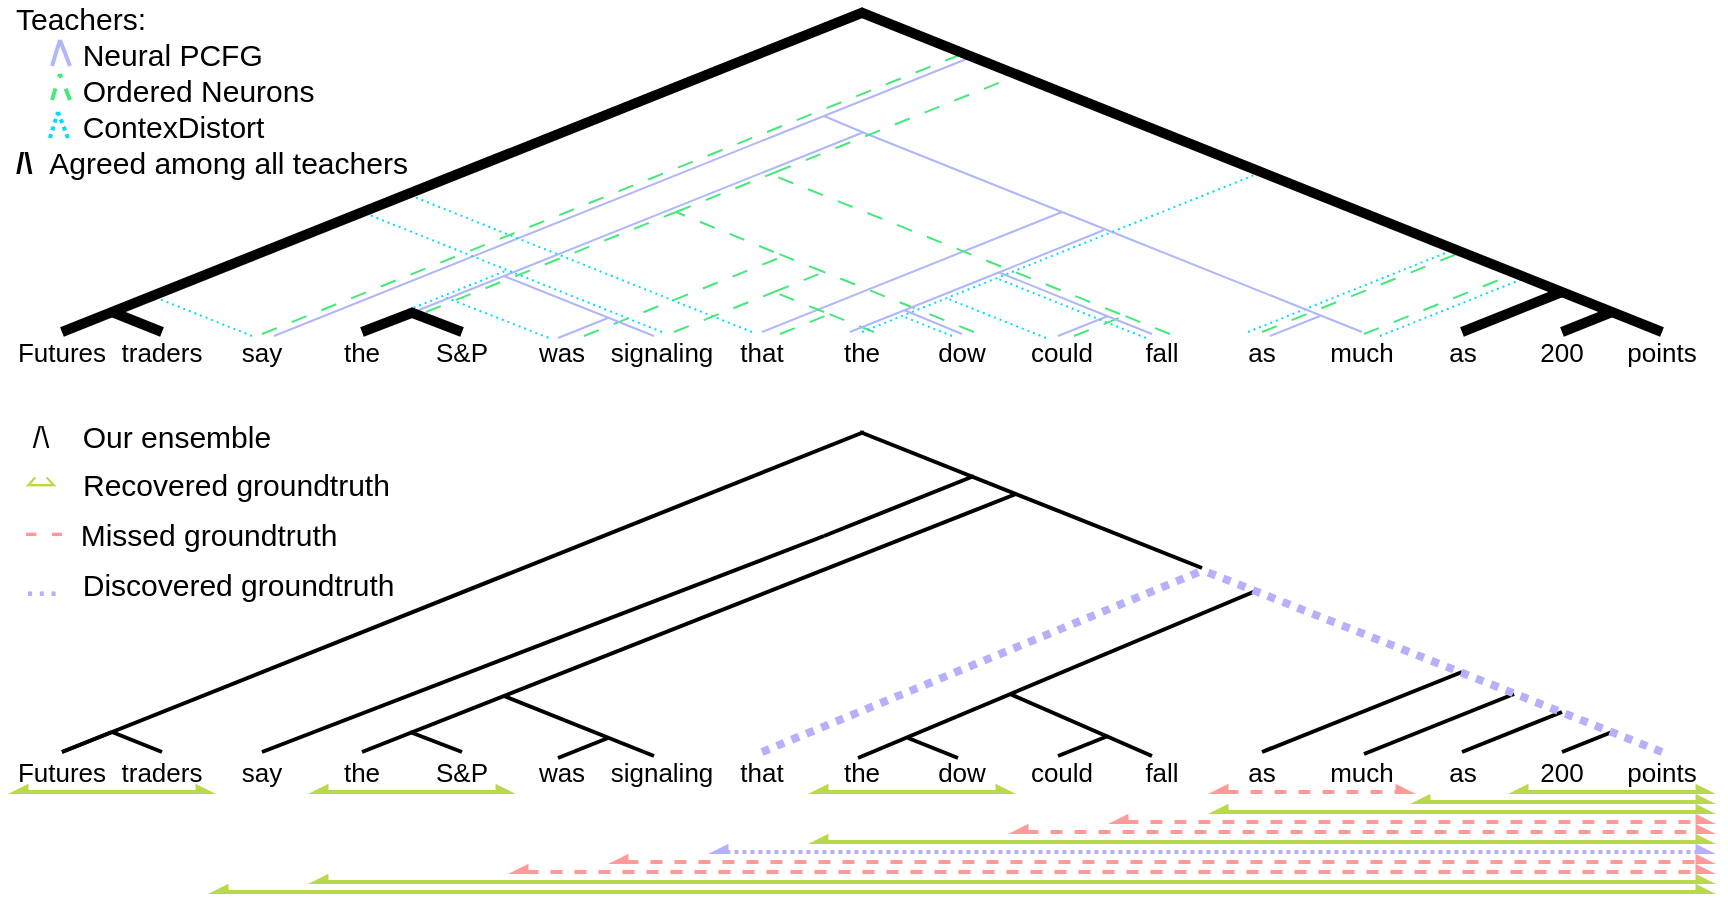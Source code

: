 <mxfile version="23.1.8" type="device">
  <diagram name="Page-1" id="5jwlC1-nUzxYW0pVRgor">
    <mxGraphModel dx="1450" dy="974" grid="0" gridSize="10" guides="1" tooltips="1" connect="1" arrows="1" fold="1" page="0" pageScale="1" pageWidth="150" pageHeight="100" math="0" shadow="0">
      <root>
        <mxCell id="0" />
        <mxCell id="1" parent="0" />
        <mxCell id="BosuhLitCPBsglQJC8IZ-157" style="rounded=0;orthogonalLoop=1;jettySize=auto;html=1;exitX=0.5;exitY=0;exitDx=0;exitDy=0;entryX=0.5;entryY=0;entryDx=0;entryDy=0;endArrow=none;endFill=0;" parent="1" source="2VZB6rV9Qvf97vIHL61_-299" edge="1">
          <mxGeometry relative="1" as="geometry">
            <mxPoint x="51" y="110" as="targetPoint" />
          </mxGeometry>
        </mxCell>
        <mxCell id="2VZB6rV9Qvf97vIHL61_-299" value="Futures" style="rhombus;whiteSpace=wrap;html=1;strokeColor=none;fillColor=none;fontColor=#000000;fontSize=13;strokeWidth=1;" parent="1" vertex="1">
          <mxGeometry x="1" y="120" width="50" height="20" as="geometry" />
        </mxCell>
        <mxCell id="2VZB6rV9Qvf97vIHL61_-300" value="traders" style="rhombus;whiteSpace=wrap;html=1;strokeColor=none;fillColor=none;fontColor=#000000;fontSize=13;strokeWidth=1;" parent="1" vertex="1">
          <mxGeometry x="51" y="120" width="50" height="20" as="geometry" />
        </mxCell>
        <mxCell id="2VZB6rV9Qvf97vIHL61_-301" value="say" style="rhombus;whiteSpace=wrap;html=1;strokeColor=none;fillColor=none;fontColor=#000000;fontSize=13;" parent="1" vertex="1">
          <mxGeometry x="101" y="120" width="50" height="20" as="geometry" />
        </mxCell>
        <mxCell id="2VZB6rV9Qvf97vIHL61_-302" value="the" style="rhombus;whiteSpace=wrap;html=1;strokeColor=none;fillColor=none;fontColor=#000000;fontSize=13;" parent="1" vertex="1">
          <mxGeometry x="151" y="120" width="50" height="20" as="geometry" />
        </mxCell>
        <mxCell id="2VZB6rV9Qvf97vIHL61_-303" value="S&amp;amp;P" style="rhombus;whiteSpace=wrap;html=1;strokeColor=none;fillColor=none;fontColor=#000000;fontSize=13;" parent="1" vertex="1">
          <mxGeometry x="201" y="120" width="50" height="20" as="geometry" />
        </mxCell>
        <mxCell id="2VZB6rV9Qvf97vIHL61_-304" value="was" style="rhombus;whiteSpace=wrap;html=1;strokeColor=none;fillColor=none;fontColor=#000000;fontSize=13;" parent="1" vertex="1">
          <mxGeometry x="251" y="120" width="50" height="20" as="geometry" />
        </mxCell>
        <mxCell id="2VZB6rV9Qvf97vIHL61_-305" value="signaling" style="rhombus;whiteSpace=wrap;html=1;strokeColor=none;fillColor=none;fontColor=#000000;fontSize=13;" parent="1" vertex="1">
          <mxGeometry x="301" y="120" width="50" height="20" as="geometry" />
        </mxCell>
        <mxCell id="2VZB6rV9Qvf97vIHL61_-306" value="that" style="rhombus;whiteSpace=wrap;html=1;strokeColor=none;fillColor=none;fontColor=#000000;fontSize=13;" parent="1" vertex="1">
          <mxGeometry x="351" y="120" width="50" height="20" as="geometry" />
        </mxCell>
        <mxCell id="2VZB6rV9Qvf97vIHL61_-307" value="the" style="rhombus;whiteSpace=wrap;html=1;strokeColor=none;fillColor=none;fontColor=#000000;fontSize=13;" parent="1" vertex="1">
          <mxGeometry x="401" y="120" width="50" height="20" as="geometry" />
        </mxCell>
        <mxCell id="2VZB6rV9Qvf97vIHL61_-308" value="dow" style="rhombus;whiteSpace=wrap;html=1;strokeColor=none;fillColor=none;fontColor=#000000;fontSize=13;" parent="1" vertex="1">
          <mxGeometry x="451" y="120" width="50" height="20" as="geometry" />
        </mxCell>
        <mxCell id="2VZB6rV9Qvf97vIHL61_-309" value="could" style="rhombus;whiteSpace=wrap;html=1;strokeColor=none;fillColor=none;fontColor=#000000;fontSize=13;" parent="1" vertex="1">
          <mxGeometry x="501" y="120" width="50" height="20" as="geometry" />
        </mxCell>
        <mxCell id="2VZB6rV9Qvf97vIHL61_-310" value="fall" style="rhombus;whiteSpace=wrap;html=1;strokeColor=none;fillColor=none;fontColor=#000000;fontSize=13;" parent="1" vertex="1">
          <mxGeometry x="551" y="120" width="50" height="20" as="geometry" />
        </mxCell>
        <mxCell id="2VZB6rV9Qvf97vIHL61_-311" value="as" style="rhombus;whiteSpace=wrap;html=1;strokeColor=none;fillColor=none;fontColor=#000000;fontSize=13;" parent="1" vertex="1">
          <mxGeometry x="601" y="120" width="50" height="20" as="geometry" />
        </mxCell>
        <mxCell id="BosuhLitCPBsglQJC8IZ-1" value="much" style="rhombus;whiteSpace=wrap;html=1;strokeColor=none;fillColor=none;fontColor=#000000;fontSize=13;" parent="1" vertex="1">
          <mxGeometry x="651" y="120" width="50" height="20" as="geometry" />
        </mxCell>
        <mxCell id="BosuhLitCPBsglQJC8IZ-2" value="as" style="rhombus;whiteSpace=wrap;html=1;strokeColor=none;fillColor=none;fontColor=#000000;fontSize=13;" parent="1" vertex="1">
          <mxGeometry x="702" y="120" width="49" height="20" as="geometry" />
        </mxCell>
        <mxCell id="BosuhLitCPBsglQJC8IZ-3" value="200" style="rhombus;whiteSpace=wrap;html=1;strokeColor=none;fillColor=none;fontColor=#000000;fontSize=13;" parent="1" vertex="1">
          <mxGeometry x="751" y="120" width="50" height="20" as="geometry" />
        </mxCell>
        <mxCell id="BosuhLitCPBsglQJC8IZ-161" style="rounded=0;orthogonalLoop=1;jettySize=auto;html=1;exitX=0.5;exitY=0;exitDx=0;exitDy=0;entryX=0.5;entryY=0;entryDx=0;entryDy=0;endArrow=none;endFill=0;" parent="1" source="BosuhLitCPBsglQJC8IZ-4" edge="1">
          <mxGeometry relative="1" as="geometry">
            <mxPoint x="801" y="110" as="targetPoint" />
          </mxGeometry>
        </mxCell>
        <mxCell id="BosuhLitCPBsglQJC8IZ-4" value="points" style="rhombus;whiteSpace=wrap;html=1;strokeColor=none;fillColor=none;fontColor=#000000;fontSize=13;" parent="1" vertex="1">
          <mxGeometry x="801" y="120" width="50" height="20" as="geometry" />
        </mxCell>
        <mxCell id="BosuhLitCPBsglQJC8IZ-159" style="rounded=0;orthogonalLoop=1;jettySize=auto;html=1;exitX=0.5;exitY=1;exitDx=0;exitDy=0;entryX=0.5;entryY=0;entryDx=0;entryDy=0;endArrow=none;endFill=0;strokeWidth=5;" parent="1" edge="1">
          <mxGeometry relative="1" as="geometry">
            <mxPoint x="76" y="120" as="sourcePoint" />
            <mxPoint x="51" y="110" as="targetPoint" />
          </mxGeometry>
        </mxCell>
        <mxCell id="BosuhLitCPBsglQJC8IZ-189" style="rounded=0;orthogonalLoop=1;jettySize=auto;html=1;exitX=0;exitY=0.5;exitDx=0;exitDy=0;entryX=1;entryY=0.5;entryDx=0;entryDy=0;strokeColor=#AFB7F8;endArrow=none;endFill=0;" parent="1" edge="1">
          <mxGeometry relative="1" as="geometry">
            <mxPoint x="132" y="122" as="sourcePoint" />
            <mxPoint x="407" y="12" as="targetPoint" />
          </mxGeometry>
        </mxCell>
        <mxCell id="BosuhLitCPBsglQJC8IZ-203" style="rounded=0;orthogonalLoop=1;jettySize=auto;html=1;exitX=0.5;exitY=1;exitDx=0;exitDy=0;entryX=0.5;entryY=0;entryDx=0;entryDy=0;strokeColor=#44E87B;endArrow=none;endFill=0;dashed=1;dashPattern=8 8;" parent="1" edge="1">
          <mxGeometry relative="1" as="geometry">
            <mxPoint x="287" y="122" as="sourcePoint" />
            <mxPoint x="387" y="82" as="targetPoint" />
          </mxGeometry>
        </mxCell>
        <mxCell id="BosuhLitCPBsglQJC8IZ-222" style="rounded=0;orthogonalLoop=1;jettySize=auto;html=1;exitX=0.364;exitY=0.144;exitDx=0;exitDy=0;entryX=0.5;entryY=0;entryDx=0;entryDy=0;strokeColor=#00DCFF;endArrow=none;endFill=0;exitPerimeter=0;dashed=1;dashPattern=1 2;" parent="1" source="2VZB6rV9Qvf97vIHL61_-304" edge="1">
          <mxGeometry relative="1" as="geometry">
            <mxPoint x="266" y="122" as="sourcePoint" />
            <mxPoint x="216" y="102" as="targetPoint" />
          </mxGeometry>
        </mxCell>
        <mxCell id="BosuhLitCPBsglQJC8IZ-228" style="rounded=0;orthogonalLoop=1;jettySize=auto;html=1;exitX=1;exitY=0.5;exitDx=0;exitDy=0;entryX=0.5;entryY=0;entryDx=0;entryDy=0;strokeColor=#00DCFF;endArrow=none;endFill=0;dashed=1;dashPattern=1 2;" parent="1" edge="1">
          <mxGeometry relative="1" as="geometry">
            <mxPoint x="371" y="120" as="sourcePoint" />
            <mxPoint x="196" y="50" as="targetPoint" />
          </mxGeometry>
        </mxCell>
        <mxCell id="BosuhLitCPBsglQJC8IZ-198" style="rounded=0;orthogonalLoop=1;jettySize=auto;html=1;exitX=1;exitY=0.5;exitDx=0;exitDy=0;entryX=0.5;entryY=1;entryDx=0;entryDy=0;strokeColor=#44E87B;endArrow=none;endFill=0;dashed=1;dashPattern=8 8;" parent="1" edge="1">
          <mxGeometry relative="1" as="geometry">
            <mxPoint x="432" y="120" as="sourcePoint" />
            <mxPoint x="407" y="110" as="targetPoint" />
          </mxGeometry>
        </mxCell>
        <mxCell id="BosuhLitCPBsglQJC8IZ-182" style="rounded=0;orthogonalLoop=1;jettySize=auto;html=1;exitX=0.5;exitY=1;exitDx=0;exitDy=0;entryX=0.5;entryY=1;entryDx=0;entryDy=0;strokeColor=#AFB7F8;endArrow=none;endFill=0;" parent="1" edge="1">
          <mxGeometry relative="1" as="geometry">
            <mxPoint x="376" y="120" as="sourcePoint" />
            <mxPoint x="526" y="60" as="targetPoint" />
          </mxGeometry>
        </mxCell>
        <mxCell id="BosuhLitCPBsglQJC8IZ-196" style="rounded=0;orthogonalLoop=1;jettySize=auto;html=1;exitX=0.5;exitY=1;exitDx=0;exitDy=0;entryX=0.5;entryY=0;entryDx=0;entryDy=0;strokeColor=#44E87B;endArrow=none;endFill=0;dashed=1;dashPattern=8 8;" parent="1" edge="1">
          <mxGeometry relative="1" as="geometry">
            <mxPoint x="385" y="121" as="sourcePoint" />
            <mxPoint x="410" y="111" as="targetPoint" />
          </mxGeometry>
        </mxCell>
        <mxCell id="BosuhLitCPBsglQJC8IZ-213" style="rounded=0;orthogonalLoop=1;jettySize=auto;html=1;exitX=0;exitY=0.5;exitDx=0;exitDy=0;entryX=0.5;entryY=1;entryDx=0;entryDy=0;strokeColor=#00DCFF;endArrow=none;endFill=0;dashed=1;dashPattern=1 2;" parent="1" edge="1">
          <mxGeometry relative="1" as="geometry">
            <mxPoint x="426" y="120" as="sourcePoint" />
            <mxPoint x="451" y="110" as="targetPoint" />
          </mxGeometry>
        </mxCell>
        <mxCell id="BosuhLitCPBsglQJC8IZ-201" style="rounded=0;orthogonalLoop=1;jettySize=auto;html=1;exitX=0.5;exitY=1;exitDx=0;exitDy=0;entryX=0.5;entryY=1;entryDx=0;entryDy=0;strokeColor=#44E87B;endArrow=none;endFill=0;dashed=1;dashPattern=8 8;" parent="1" edge="1">
          <mxGeometry relative="1" as="geometry">
            <mxPoint x="482" y="120" as="sourcePoint" />
            <mxPoint x="407" y="90" as="targetPoint" />
          </mxGeometry>
        </mxCell>
        <mxCell id="BosuhLitCPBsglQJC8IZ-215" style="rounded=0;orthogonalLoop=1;jettySize=auto;html=1;exitX=0.5;exitY=1;exitDx=0;exitDy=0;entryX=0.5;entryY=0;entryDx=0;entryDy=0;strokeColor=#00DCFF;endArrow=none;endFill=0;dashed=1;dashPattern=1 2;" parent="1" edge="1">
          <mxGeometry relative="1" as="geometry">
            <mxPoint x="471" y="122" as="sourcePoint" />
            <mxPoint x="446" y="112" as="targetPoint" />
          </mxGeometry>
        </mxCell>
        <mxCell id="BosuhLitCPBsglQJC8IZ-173" style="rounded=0;orthogonalLoop=1;jettySize=auto;html=1;exitX=0;exitY=0.5;exitDx=0;exitDy=0;entryX=0.5;entryY=1;entryDx=0;entryDy=0;strokeColor=#AFB7F8;endArrow=none;endFill=0;" parent="1" edge="1">
          <mxGeometry relative="1" as="geometry">
            <mxPoint x="524" y="122" as="sourcePoint" />
            <mxPoint x="549" y="112" as="targetPoint" />
          </mxGeometry>
        </mxCell>
        <mxCell id="BosuhLitCPBsglQJC8IZ-218" style="rounded=0;orthogonalLoop=1;jettySize=auto;html=1;exitX=1;exitY=0.5;exitDx=0;exitDy=0;entryX=0;entryY=0.5;entryDx=0;entryDy=0;strokeColor=#00DCFF;endArrow=none;endFill=0;dashed=1;dashPattern=1 2;" parent="1" edge="1">
          <mxGeometry relative="1" as="geometry">
            <mxPoint x="568" y="123" as="sourcePoint" />
            <mxPoint x="493" y="93" as="targetPoint" />
          </mxGeometry>
        </mxCell>
        <mxCell id="BosuhLitCPBsglQJC8IZ-174" style="rounded=0;orthogonalLoop=1;jettySize=auto;html=1;exitX=0;exitY=0.5;exitDx=0;exitDy=0;strokeColor=#AFB7F8;endArrow=none;endFill=0;" parent="1" edge="1">
          <mxGeometry relative="1" as="geometry">
            <mxPoint x="546" y="111" as="sourcePoint" />
            <mxPoint x="494" y="90" as="targetPoint" />
          </mxGeometry>
        </mxCell>
        <mxCell id="BosuhLitCPBsglQJC8IZ-194" style="rounded=0;orthogonalLoop=1;jettySize=auto;html=1;exitX=0.5;exitY=1;exitDx=0;exitDy=0;entryX=0.5;entryY=0;entryDx=0;entryDy=0;strokeColor=#44E87B;endArrow=none;endFill=0;dashed=1;dashPattern=8 8;" parent="1" edge="1">
          <mxGeometry relative="1" as="geometry">
            <mxPoint x="580" y="121" as="sourcePoint" />
            <mxPoint x="555" y="111" as="targetPoint" />
          </mxGeometry>
        </mxCell>
        <mxCell id="BosuhLitCPBsglQJC8IZ-163" style="rounded=0;orthogonalLoop=1;jettySize=auto;html=1;exitX=0;exitY=0.5;exitDx=0;exitDy=0;entryX=1;entryY=0.5;entryDx=0;entryDy=0;endArrow=none;endFill=0;strokeWidth=5;" parent="1" edge="1">
          <mxGeometry relative="1" as="geometry">
            <mxPoint x="726" y="120" as="sourcePoint" />
            <mxPoint x="776.0" y="100" as="targetPoint" />
          </mxGeometry>
        </mxCell>
        <mxCell id="BosuhLitCPBsglQJC8IZ-193" style="rounded=0;orthogonalLoop=1;jettySize=auto;html=1;exitX=0;exitY=0.5;exitDx=0;exitDy=0;entryX=1;entryY=0.5;entryDx=0;entryDy=0;strokeColor=#44E87B;endArrow=none;endFill=0;dashed=1;dashPattern=8 8;" parent="1" edge="1">
          <mxGeometry relative="1" as="geometry">
            <mxPoint x="626" y="120" as="sourcePoint" />
            <mxPoint x="726" y="80" as="targetPoint" />
          </mxGeometry>
        </mxCell>
        <mxCell id="BosuhLitCPBsglQJC8IZ-177" style="rounded=0;orthogonalLoop=1;jettySize=auto;html=1;exitX=0.5;exitY=1;exitDx=0;exitDy=0;entryX=0.5;entryY=0;entryDx=0;entryDy=0;strokeColor=#AFB7F8;endArrow=none;endFill=0;" parent="1" edge="1">
          <mxGeometry relative="1" as="geometry">
            <mxPoint x="676" y="120" as="sourcePoint" />
            <mxPoint x="651" y="110" as="targetPoint" />
          </mxGeometry>
        </mxCell>
        <mxCell id="BosuhLitCPBsglQJC8IZ-192" style="rounded=0;orthogonalLoop=1;jettySize=auto;html=1;exitX=0.5;exitY=1;exitDx=0;exitDy=0;entryX=0.5;entryY=0;entryDx=0;entryDy=0;strokeColor=#44E87B;endArrow=none;endFill=0;dashed=1;dashPattern=8 8;" parent="1" edge="1">
          <mxGeometry relative="1" as="geometry">
            <mxPoint x="677" y="121" as="sourcePoint" />
            <mxPoint x="752.0" y="91" as="targetPoint" />
          </mxGeometry>
        </mxCell>
        <mxCell id="BosuhLitCPBsglQJC8IZ-211" style="rounded=0;orthogonalLoop=1;jettySize=auto;html=1;exitX=0.5;exitY=1;exitDx=0;exitDy=0;entryX=0.5;entryY=0;entryDx=0;entryDy=0;strokeColor=#00DCFF;endArrow=none;endFill=0;dashed=1;dashPattern=1 2;" parent="1" edge="1">
          <mxGeometry relative="1" as="geometry">
            <mxPoint x="685" y="122" as="sourcePoint" />
            <mxPoint x="760.0" y="92" as="targetPoint" />
          </mxGeometry>
        </mxCell>
        <mxCell id="BosuhLitCPBsglQJC8IZ-178" style="rounded=0;orthogonalLoop=1;jettySize=auto;html=1;exitX=0.5;exitY=1;exitDx=0;exitDy=0;entryX=0.5;entryY=0;entryDx=0;entryDy=0;strokeColor=#AFB7F8;endArrow=none;endFill=0;" parent="1" edge="1">
          <mxGeometry relative="1" as="geometry">
            <mxPoint x="630" y="122" as="sourcePoint" />
            <mxPoint x="655" y="112" as="targetPoint" />
          </mxGeometry>
        </mxCell>
        <mxCell id="BosuhLitCPBsglQJC8IZ-212" style="rounded=0;orthogonalLoop=1;jettySize=auto;html=1;exitX=0.5;exitY=1;exitDx=0;exitDy=0;entryX=0.5;entryY=0;entryDx=0;entryDy=0;strokeColor=#00DCFF;endArrow=none;endFill=0;dashed=1;dashPattern=1 2;" parent="1" edge="1">
          <mxGeometry relative="1" as="geometry">
            <mxPoint x="619" y="120" as="sourcePoint" />
            <mxPoint x="719" y="80" as="targetPoint" />
          </mxGeometry>
        </mxCell>
        <mxCell id="BosuhLitCPBsglQJC8IZ-180" style="rounded=0;orthogonalLoop=1;jettySize=auto;html=1;exitX=0.5;exitY=1;exitDx=0;exitDy=0;entryX=0.5;entryY=0;entryDx=0;entryDy=0;strokeColor=#AFB7F8;endArrow=none;endFill=0;" parent="1" edge="1">
          <mxGeometry relative="1" as="geometry">
            <mxPoint x="651" y="110" as="sourcePoint" />
            <mxPoint x="551" y="70" as="targetPoint" />
          </mxGeometry>
        </mxCell>
        <mxCell id="BosuhLitCPBsglQJC8IZ-195" style="rounded=0;orthogonalLoop=1;jettySize=auto;html=1;exitX=0.5;exitY=1;exitDx=0;exitDy=0;entryX=0.5;entryY=0;entryDx=0;entryDy=0;strokeColor=#44E87B;endArrow=none;endFill=0;dashed=1;dashPattern=8 8;" parent="1" edge="1">
          <mxGeometry relative="1" as="geometry">
            <mxPoint x="532" y="122" as="sourcePoint" />
            <mxPoint x="557" y="112" as="targetPoint" />
          </mxGeometry>
        </mxCell>
        <mxCell id="BosuhLitCPBsglQJC8IZ-217" style="rounded=0;orthogonalLoop=1;jettySize=auto;html=1;exitX=0.5;exitY=1;exitDx=0;exitDy=0;entryX=0.5;entryY=0;entryDx=0;entryDy=0;strokeColor=#00DCFF;endArrow=none;endFill=0;dashed=1;dashPattern=1 2;" parent="1" edge="1">
          <mxGeometry relative="1" as="geometry">
            <mxPoint x="518" y="123" as="sourcePoint" />
            <mxPoint x="468" y="103" as="targetPoint" />
          </mxGeometry>
        </mxCell>
        <mxCell id="BosuhLitCPBsglQJC8IZ-208" style="rounded=0;orthogonalLoop=1;jettySize=auto;html=1;exitX=0.5;exitY=1;exitDx=0;exitDy=0;entryX=0.5;entryY=1;entryDx=0;entryDy=0;strokeColor=#44E87B;endArrow=none;endFill=0;dashed=1;dashPattern=8 8;" parent="1" edge="1">
          <mxGeometry relative="1" as="geometry">
            <mxPoint x="555" y="111" as="sourcePoint" />
            <mxPoint x="380" y="41" as="targetPoint" />
          </mxGeometry>
        </mxCell>
        <mxCell id="BosuhLitCPBsglQJC8IZ-181" style="rounded=0;orthogonalLoop=1;jettySize=auto;html=1;exitX=0;exitY=0.5;exitDx=0;exitDy=0;entryX=0.5;entryY=0;entryDx=0;entryDy=0;strokeColor=#AFB7F8;endArrow=none;endFill=0;" parent="1" edge="1">
          <mxGeometry relative="1" as="geometry">
            <mxPoint x="551" y="70" as="sourcePoint" />
            <mxPoint x="526" y="60" as="targetPoint" />
          </mxGeometry>
        </mxCell>
        <mxCell id="BosuhLitCPBsglQJC8IZ-176" style="rounded=0;orthogonalLoop=1;jettySize=auto;html=1;exitX=0.5;exitY=1;exitDx=0;exitDy=0;entryX=0.5;entryY=0;entryDx=0;entryDy=0;strokeColor=#AFB7F8;endArrow=none;endFill=0;" parent="1" edge="1">
          <mxGeometry relative="1" as="geometry">
            <mxPoint x="445" y="110" as="sourcePoint" />
            <mxPoint x="495" y="90" as="targetPoint" />
          </mxGeometry>
        </mxCell>
        <mxCell id="BosuhLitCPBsglQJC8IZ-216" style="rounded=0;orthogonalLoop=1;jettySize=auto;html=1;exitX=0.5;exitY=1;exitDx=0;exitDy=0;entryX=0.5;entryY=0;entryDx=0;entryDy=0;strokeColor=#00DCFF;endArrow=none;endFill=0;dashed=1;dashPattern=1 2;" parent="1" edge="1">
          <mxGeometry relative="1" as="geometry">
            <mxPoint x="451" y="110" as="sourcePoint" />
            <mxPoint x="476" y="100" as="targetPoint" />
          </mxGeometry>
        </mxCell>
        <mxCell id="BosuhLitCPBsglQJC8IZ-219" style="rounded=0;orthogonalLoop=1;jettySize=auto;html=1;exitX=0.5;exitY=1;exitDx=0;exitDy=0;entryX=0;entryY=0.5;entryDx=0;entryDy=0;strokeColor=#00DCFF;endArrow=none;endFill=0;dashed=1;dashPattern=1 2;" parent="1" edge="1">
          <mxGeometry relative="1" as="geometry">
            <mxPoint x="476" y="100" as="sourcePoint" />
            <mxPoint x="501" y="90" as="targetPoint" />
          </mxGeometry>
        </mxCell>
        <mxCell id="BosuhLitCPBsglQJC8IZ-179" style="rounded=0;orthogonalLoop=1;jettySize=auto;html=1;exitX=0.5;exitY=1;exitDx=0;exitDy=0;strokeColor=#AFB7F8;endArrow=none;endFill=0;" parent="1" edge="1">
          <mxGeometry relative="1" as="geometry">
            <mxPoint x="495" y="90" as="sourcePoint" />
            <mxPoint x="547" y="69" as="targetPoint" />
          </mxGeometry>
        </mxCell>
        <mxCell id="BosuhLitCPBsglQJC8IZ-220" style="rounded=0;orthogonalLoop=1;jettySize=auto;html=1;exitX=0.5;exitY=1;exitDx=0;exitDy=0;entryX=1;entryY=0.5;entryDx=0;entryDy=0;strokeColor=#00DCFF;endArrow=none;endFill=0;dashed=1;dashPattern=1 2;" parent="1" edge="1">
          <mxGeometry relative="1" as="geometry">
            <mxPoint x="501" y="90" as="sourcePoint" />
            <mxPoint x="626" y="40" as="targetPoint" />
          </mxGeometry>
        </mxCell>
        <mxCell id="BosuhLitCPBsglQJC8IZ-186" style="rounded=0;orthogonalLoop=1;jettySize=auto;html=1;exitX=0;exitY=0.5;exitDx=0;exitDy=0;entryX=0.5;entryY=1;entryDx=0;entryDy=0;strokeColor=#AFB7F8;endArrow=none;endFill=0;" parent="1" edge="1">
          <mxGeometry relative="1" as="geometry">
            <mxPoint x="526" y="60" as="sourcePoint" />
            <mxPoint x="426" y="20" as="targetPoint" />
          </mxGeometry>
        </mxCell>
        <mxCell id="BosuhLitCPBsglQJC8IZ-200" style="rounded=0;orthogonalLoop=1;jettySize=auto;html=1;exitX=0.5;exitY=1;exitDx=0;exitDy=0;entryX=0.5;entryY=0;entryDx=0;entryDy=0;strokeColor=#44E87B;endArrow=none;endFill=0;dashed=1;dashPattern=8 8;" parent="1" edge="1">
          <mxGeometry relative="1" as="geometry">
            <mxPoint x="407" y="110" as="sourcePoint" />
            <mxPoint x="382" y="100" as="targetPoint" />
          </mxGeometry>
        </mxCell>
        <mxCell id="BosuhLitCPBsglQJC8IZ-168" style="rounded=0;orthogonalLoop=1;jettySize=auto;html=1;exitX=0.5;exitY=1;exitDx=0;exitDy=0;entryX=0.5;entryY=0;entryDx=0;entryDy=0;fillColor=#f8cecc;strokeColor=#AFB7F8;endArrow=none;endFill=0;" parent="1" edge="1">
          <mxGeometry relative="1" as="geometry">
            <mxPoint x="322" y="122" as="sourcePoint" />
            <mxPoint x="297" y="112" as="targetPoint" />
          </mxGeometry>
        </mxCell>
        <mxCell id="BosuhLitCPBsglQJC8IZ-199" style="rounded=0;orthogonalLoop=1;jettySize=auto;html=1;exitX=0.5;exitY=1;exitDx=0;exitDy=0;entryX=0.5;entryY=0;entryDx=0;entryDy=0;strokeColor=#44E87B;endArrow=none;endFill=0;dashed=1;dashPattern=8 8;" parent="1" edge="1">
          <mxGeometry relative="1" as="geometry">
            <mxPoint x="332" y="120" as="sourcePoint" />
            <mxPoint x="382" y="100" as="targetPoint" />
          </mxGeometry>
        </mxCell>
        <mxCell id="BosuhLitCPBsglQJC8IZ-204" style="rounded=0;orthogonalLoop=1;jettySize=auto;html=1;exitX=0.5;exitY=1;exitDx=0;exitDy=0;entryX=0.5;entryY=0;entryDx=0;entryDy=0;strokeColor=#44E87B;endArrow=none;endFill=0;dashed=1;dashPattern=8 8;" parent="1" edge="1">
          <mxGeometry relative="1" as="geometry">
            <mxPoint x="407" y="90" as="sourcePoint" />
            <mxPoint x="382" y="80" as="targetPoint" />
          </mxGeometry>
        </mxCell>
        <mxCell id="BosuhLitCPBsglQJC8IZ-205" style="rounded=0;orthogonalLoop=1;jettySize=auto;html=1;exitX=0;exitY=0.5;exitDx=0;exitDy=0;strokeColor=#44E87B;endArrow=none;endFill=0;dashed=1;dashPattern=8 8;" parent="1" edge="1">
          <mxGeometry relative="1" as="geometry">
            <mxPoint x="382" y="80" as="sourcePoint" />
            <mxPoint x="333" y="60" as="targetPoint" />
          </mxGeometry>
        </mxCell>
        <mxCell id="BosuhLitCPBsglQJC8IZ-184" style="rounded=0;orthogonalLoop=1;jettySize=auto;html=1;exitX=0.5;exitY=1;exitDx=0;exitDy=0;entryX=0.5;entryY=0;entryDx=0;entryDy=0;strokeColor=#AFB7F8;endArrow=none;endFill=0;" parent="1" edge="1">
          <mxGeometry relative="1" as="geometry">
            <mxPoint x="297" y="112" as="sourcePoint" />
            <mxPoint x="247" y="92" as="targetPoint" />
          </mxGeometry>
        </mxCell>
        <mxCell id="BosuhLitCPBsglQJC8IZ-183" style="rounded=0;orthogonalLoop=1;jettySize=auto;html=1;exitX=0;exitY=0.5;exitDx=0;exitDy=0;entryX=0.5;entryY=0;entryDx=0;entryDy=0;strokeColor=#AFB7F8;endArrow=none;endFill=0;" parent="1" edge="1">
          <mxGeometry relative="1" as="geometry">
            <mxPoint x="202" y="110" as="sourcePoint" />
            <mxPoint x="252" y="90" as="targetPoint" />
          </mxGeometry>
        </mxCell>
        <mxCell id="BosuhLitCPBsglQJC8IZ-206" style="rounded=0;orthogonalLoop=1;jettySize=auto;html=1;exitX=0.5;exitY=1;exitDx=0;exitDy=0;entryX=0.5;entryY=0;entryDx=0;entryDy=0;strokeColor=#44E87B;endArrow=none;endFill=0;dashed=1;dashPattern=8 8;" parent="1" edge="1">
          <mxGeometry relative="1" as="geometry">
            <mxPoint x="208" y="110" as="sourcePoint" />
            <mxPoint x="333" y="60" as="targetPoint" />
          </mxGeometry>
        </mxCell>
        <mxCell id="BosuhLitCPBsglQJC8IZ-221" style="rounded=0;orthogonalLoop=1;jettySize=auto;html=1;exitX=0.5;exitY=1;exitDx=0;exitDy=0;entryX=0.5;entryY=0;entryDx=0;entryDy=0;strokeColor=#00DCFF;endArrow=none;endFill=0;dashed=1;dashPattern=1 2;" parent="1" edge="1">
          <mxGeometry relative="1" as="geometry">
            <mxPoint x="199" y="109" as="sourcePoint" />
            <mxPoint x="224" y="99" as="targetPoint" />
          </mxGeometry>
        </mxCell>
        <mxCell id="BosuhLitCPBsglQJC8IZ-225" style="rounded=0;orthogonalLoop=1;jettySize=auto;html=1;exitX=0.5;exitY=1;exitDx=0;exitDy=0;entryX=0.5;entryY=0;entryDx=0;entryDy=0;strokeColor=#00DCFF;endArrow=none;endFill=0;dashed=1;dashPattern=1 2;" parent="1" edge="1">
          <mxGeometry relative="1" as="geometry">
            <mxPoint x="224" y="99" as="sourcePoint" />
            <mxPoint x="249" y="89" as="targetPoint" />
          </mxGeometry>
        </mxCell>
        <mxCell id="BosuhLitCPBsglQJC8IZ-187" style="rounded=0;orthogonalLoop=1;jettySize=auto;html=1;exitX=0.5;exitY=1;exitDx=0;exitDy=0;entryX=0.5;entryY=0;entryDx=0;entryDy=0;strokeColor=#AFB7F8;endArrow=none;endFill=0;" parent="1" edge="1">
          <mxGeometry relative="1" as="geometry">
            <mxPoint x="252" y="90" as="sourcePoint" />
            <mxPoint x="427" y="20" as="targetPoint" />
          </mxGeometry>
        </mxCell>
        <mxCell id="BosuhLitCPBsglQJC8IZ-227" style="rounded=0;orthogonalLoop=1;jettySize=auto;html=1;exitX=0.5;exitY=1;exitDx=0;exitDy=0;entryX=0.5;entryY=0;entryDx=0;entryDy=0;strokeColor=#00DCFF;endArrow=none;endFill=0;dashed=1;dashPattern=1 2;" parent="1" edge="1">
          <mxGeometry relative="1" as="geometry">
            <mxPoint x="251" y="90" as="sourcePoint" />
            <mxPoint x="176" y="60" as="targetPoint" />
          </mxGeometry>
        </mxCell>
        <mxCell id="BosuhLitCPBsglQJC8IZ-207" style="rounded=0;orthogonalLoop=1;jettySize=auto;html=1;exitX=0.5;exitY=1;exitDx=0;exitDy=0;entryX=0.5;entryY=0;entryDx=0;entryDy=0;strokeColor=#44E87B;endArrow=none;endFill=0;dashed=1;dashPattern=8 8;" parent="1" edge="1">
          <mxGeometry relative="1" as="geometry">
            <mxPoint x="333" y="60" as="sourcePoint" />
            <mxPoint x="383" y="40" as="targetPoint" />
          </mxGeometry>
        </mxCell>
        <mxCell id="BosuhLitCPBsglQJC8IZ-209" style="rounded=0;orthogonalLoop=1;jettySize=auto;html=1;exitX=0.5;exitY=1;exitDx=0;exitDy=0;strokeColor=#44E87B;endArrow=none;endFill=0;dashed=1;dashPattern=8 8;" parent="1" edge="1">
          <mxGeometry relative="1" as="geometry">
            <mxPoint x="383" y="40" as="sourcePoint" />
            <mxPoint x="503" y="-8" as="targetPoint" />
          </mxGeometry>
        </mxCell>
        <mxCell id="BosuhLitCPBsglQJC8IZ-188" style="rounded=0;orthogonalLoop=1;jettySize=auto;html=1;exitX=0.5;exitY=1;exitDx=0;exitDy=0;strokeColor=#AFB7F8;endArrow=none;endFill=0;" parent="1" edge="1">
          <mxGeometry relative="1" as="geometry">
            <mxPoint x="426" y="20" as="sourcePoint" />
            <mxPoint x="407" y="12" as="targetPoint" />
          </mxGeometry>
        </mxCell>
        <mxCell id="BosuhLitCPBsglQJC8IZ-210" style="rounded=0;orthogonalLoop=1;jettySize=auto;html=1;exitX=0.5;exitY=1;exitDx=0;exitDy=0;entryX=1;entryY=0.5;entryDx=0;entryDy=0;strokeColor=#44E87B;endArrow=none;endFill=0;dashed=1;dashPattern=8 8;" parent="1" edge="1">
          <mxGeometry relative="1" as="geometry">
            <mxPoint x="126" y="121" as="sourcePoint" />
            <mxPoint x="476" y="-19" as="targetPoint" />
          </mxGeometry>
        </mxCell>
        <mxCell id="BosuhLitCPBsglQJC8IZ-226" style="rounded=0;orthogonalLoop=1;jettySize=auto;html=1;exitX=0.5;exitY=1;exitDx=0;exitDy=0;entryX=0.5;entryY=0;entryDx=0;entryDy=0;strokeColor=#00DCFF;endArrow=none;endFill=0;dashed=1;dashPattern=1 2;" parent="1" edge="1">
          <mxGeometry relative="1" as="geometry">
            <mxPoint x="121" y="122" as="sourcePoint" />
            <mxPoint x="71" y="102" as="targetPoint" />
          </mxGeometry>
        </mxCell>
        <mxCell id="BosuhLitCPBsglQJC8IZ-190" style="rounded=0;orthogonalLoop=1;jettySize=auto;html=1;exitX=0.5;exitY=1;exitDx=0;exitDy=0;entryX=0.5;entryY=0;entryDx=0;entryDy=0;strokeColor=#AFB7F8;endArrow=none;endFill=0;" parent="1" edge="1">
          <mxGeometry relative="1" as="geometry">
            <mxPoint x="407" y="12" as="sourcePoint" />
            <mxPoint x="482" y="-18" as="targetPoint" />
          </mxGeometry>
        </mxCell>
        <mxCell id="BosuhLitCPBsglQJC8IZ-160" style="rounded=0;orthogonalLoop=1;jettySize=auto;html=1;exitX=0;exitY=0.5;exitDx=0;exitDy=0;entryX=0.5;entryY=0;entryDx=0;entryDy=0;endArrow=none;endFill=0;strokeWidth=5;" parent="1" edge="1">
          <mxGeometry relative="1" as="geometry">
            <mxPoint x="776" y="120" as="sourcePoint" />
            <mxPoint x="801" y="110" as="targetPoint" />
          </mxGeometry>
        </mxCell>
        <mxCell id="BosuhLitCPBsglQJC8IZ-162" style="rounded=0;orthogonalLoop=1;jettySize=auto;html=1;exitX=1;exitY=0.5;exitDx=0;exitDy=0;entryX=0.5;entryY=0;entryDx=0;entryDy=0;endArrow=none;endFill=0;" parent="1" edge="1">
          <mxGeometry relative="1" as="geometry">
            <mxPoint x="801" y="110" as="sourcePoint" />
            <mxPoint x="776" y="100" as="targetPoint" />
          </mxGeometry>
        </mxCell>
        <mxCell id="BosuhLitCPBsglQJC8IZ-166" style="rounded=0;orthogonalLoop=1;jettySize=auto;html=1;exitX=0.5;exitY=1;exitDx=0;exitDy=0;endArrow=none;endFill=0;strokeWidth=5;" parent="1" edge="1">
          <mxGeometry relative="1" as="geometry">
            <mxPoint x="226" y="120" as="sourcePoint" />
            <mxPoint x="200" y="110" as="targetPoint" />
          </mxGeometry>
        </mxCell>
        <mxCell id="BosuhLitCPBsglQJC8IZ-167" style="rounded=0;orthogonalLoop=1;jettySize=auto;html=1;exitX=0.5;exitY=1;exitDx=0;exitDy=0;entryX=1;entryY=0.5;entryDx=0;entryDy=0;fillColor=#f8cecc;strokeColor=#AFB7F8;endArrow=none;endFill=0;" parent="1" edge="1">
          <mxGeometry relative="1" as="geometry">
            <mxPoint x="274" y="123" as="sourcePoint" />
            <mxPoint x="299" y="113" as="targetPoint" />
          </mxGeometry>
        </mxCell>
        <mxCell id="BosuhLitCPBsglQJC8IZ-169" style="rounded=0;orthogonalLoop=1;jettySize=auto;html=1;exitX=0;exitY=0.5;exitDx=0;exitDy=0;entryX=0.5;entryY=0;entryDx=0;entryDy=0;strokeColor=#AFB7F8;endArrow=none;endFill=0;" parent="1" edge="1">
          <mxGeometry relative="1" as="geometry">
            <mxPoint x="420" y="120" as="sourcePoint" />
            <mxPoint x="445" y="110" as="targetPoint" />
          </mxGeometry>
        </mxCell>
        <mxCell id="BosuhLitCPBsglQJC8IZ-172" style="rounded=0;orthogonalLoop=1;jettySize=auto;html=1;exitX=1;exitY=0.5;exitDx=0;exitDy=0;entryX=0.5;entryY=0;entryDx=0;entryDy=0;strokeColor=#AFB7F8;endArrow=none;endFill=0;" parent="1" edge="1">
          <mxGeometry relative="1" as="geometry">
            <mxPoint x="571" y="121" as="sourcePoint" />
            <mxPoint x="546" y="111" as="targetPoint" />
          </mxGeometry>
        </mxCell>
        <mxCell id="BosuhLitCPBsglQJC8IZ-202" style="rounded=0;orthogonalLoop=1;jettySize=auto;html=1;exitX=0.5;exitY=1;exitDx=0;exitDy=0;entryX=1;entryY=0.5;entryDx=0;entryDy=0;strokeColor=#44E87B;endArrow=none;endFill=0;dashed=1;dashPattern=8 8;" parent="1" edge="1">
          <mxGeometry relative="1" as="geometry">
            <mxPoint x="382" y="100" as="sourcePoint" />
            <mxPoint x="407" y="90" as="targetPoint" />
          </mxGeometry>
        </mxCell>
        <mxCell id="BosuhLitCPBsglQJC8IZ-229" style="rounded=0;orthogonalLoop=1;jettySize=auto;html=1;exitX=0.5;exitY=1;exitDx=0;exitDy=0;strokeColor=#AFB7F8;endArrow=none;endFill=0;" parent="1" edge="1">
          <mxGeometry relative="1" as="geometry">
            <mxPoint x="476" y="121" as="sourcePoint" />
            <mxPoint x="447" y="109" as="targetPoint" />
          </mxGeometry>
        </mxCell>
        <mxCell id="BosuhLitCPBsglQJC8IZ-230" style="rounded=0;orthogonalLoop=1;jettySize=auto;html=1;exitX=0;exitY=0.5;exitDx=0;exitDy=0;endArrow=none;endFill=0;strokeWidth=5;" parent="1" edge="1">
          <mxGeometry relative="1" as="geometry">
            <mxPoint x="26" y="120" as="sourcePoint" />
            <mxPoint x="427" y="-40" as="targetPoint" />
          </mxGeometry>
        </mxCell>
        <mxCell id="BosuhLitCPBsglQJC8IZ-231" style="rounded=0;orthogonalLoop=1;jettySize=auto;html=1;exitX=1;exitY=0.5;exitDx=0;exitDy=0;endArrow=none;endFill=0;strokeWidth=5;" parent="1" edge="1">
          <mxGeometry relative="1" as="geometry">
            <mxPoint x="826" y="120" as="sourcePoint" />
            <mxPoint x="425" y="-40" as="targetPoint" />
          </mxGeometry>
        </mxCell>
        <mxCell id="BosuhLitCPBsglQJC8IZ-232" style="rounded=0;orthogonalLoop=1;jettySize=auto;html=1;endArrow=none;endFill=0;strokeWidth=5;" parent="1" edge="1">
          <mxGeometry relative="1" as="geometry">
            <mxPoint x="176" y="120" as="sourcePoint" />
            <mxPoint x="202" y="110" as="targetPoint" />
          </mxGeometry>
        </mxCell>
        <mxCell id="BosuhLitCPBsglQJC8IZ-233" style="rounded=0;orthogonalLoop=1;jettySize=auto;html=1;exitX=0.5;exitY=1;exitDx=0;exitDy=0;entryX=0.5;entryY=0;entryDx=0;entryDy=0;strokeColor=#00DCFF;endArrow=none;endFill=0;dashed=1;dashPattern=1 2;" parent="1" edge="1">
          <mxGeometry relative="1" as="geometry">
            <mxPoint x="326" y="120" as="sourcePoint" />
            <mxPoint x="251" y="90" as="targetPoint" />
          </mxGeometry>
        </mxCell>
        <mxCell id="g1oebkqXrRwOGZYb2xab-1" style="rounded=0;orthogonalLoop=1;jettySize=auto;html=1;exitX=0.5;exitY=0;exitDx=0;exitDy=0;entryX=0.5;entryY=0;entryDx=0;entryDy=0;endArrow=none;endFill=0;strokeWidth=2;" parent="1" source="g1oebkqXrRwOGZYb2xab-2" edge="1">
          <mxGeometry relative="1" as="geometry">
            <mxPoint x="51" y="320" as="targetPoint" />
          </mxGeometry>
        </mxCell>
        <mxCell id="g1oebkqXrRwOGZYb2xab-134" style="rounded=0;orthogonalLoop=1;jettySize=auto;html=1;exitX=0;exitY=0.5;exitDx=0;exitDy=0;entryX=0;entryY=0.5;entryDx=0;entryDy=0;endArrow=async;strokeColor=#B7D94A;startArrow=async;startFill=1;endFill=1;strokeWidth=2;fillColor=#fff2cc;gradientColor=#ffd966;endSize=3;targetPerimeterSpacing=0;jumpSize=6;startSize=3;" parent="1" edge="1">
          <mxGeometry relative="1" as="geometry">
            <mxPoint x="1" y="350" as="sourcePoint" />
            <mxPoint x="101" y="350" as="targetPoint" />
          </mxGeometry>
        </mxCell>
        <mxCell id="g1oebkqXrRwOGZYb2xab-2" value="Futures" style="rhombus;whiteSpace=wrap;html=1;strokeColor=none;fillColor=none;fontColor=#000000;fontSize=13;strokeWidth=1;" parent="1" vertex="1">
          <mxGeometry x="1" y="330" width="50" height="20" as="geometry" />
        </mxCell>
        <mxCell id="g1oebkqXrRwOGZYb2xab-3" value="traders" style="rhombus;whiteSpace=wrap;html=1;strokeColor=none;fillColor=none;fontColor=#000000;fontSize=13;strokeWidth=1;" parent="1" vertex="1">
          <mxGeometry x="51" y="330" width="50" height="20" as="geometry" />
        </mxCell>
        <mxCell id="g1oebkqXrRwOGZYb2xab-133" style="rounded=0;orthogonalLoop=1;jettySize=auto;html=1;exitX=0;exitY=0.5;exitDx=0;exitDy=0;entryX=1;entryY=0.5;entryDx=0;entryDy=0;endArrow=async;strokeColor=#B7D94A;startArrow=async;startFill=1;endFill=1;strokeWidth=2;fillColor=#fff2cc;gradientColor=#ffd966;endSize=3;targetPerimeterSpacing=0;jumpSize=6;startSize=3;" parent="1" edge="1">
          <mxGeometry relative="1" as="geometry">
            <mxPoint x="101" y="400" as="sourcePoint" />
            <mxPoint x="851" y="400" as="targetPoint" />
          </mxGeometry>
        </mxCell>
        <mxCell id="g1oebkqXrRwOGZYb2xab-4" value="say" style="rhombus;whiteSpace=wrap;html=1;strokeColor=none;fillColor=none;fontColor=#000000;fontSize=13;" parent="1" vertex="1">
          <mxGeometry x="101" y="330" width="50" height="20" as="geometry" />
        </mxCell>
        <mxCell id="g1oebkqXrRwOGZYb2xab-131" style="rounded=0;orthogonalLoop=1;jettySize=auto;html=1;exitX=0;exitY=0.5;exitDx=0;exitDy=0;entryX=0;entryY=0.5;entryDx=0;entryDy=0;endArrow=async;strokeColor=#B7D94A;startArrow=async;startFill=1;endFill=1;strokeWidth=2;fillColor=#fff2cc;gradientColor=#ffd966;endSize=3;targetPerimeterSpacing=0;jumpSize=6;startSize=3;" parent="1" edge="1">
          <mxGeometry relative="1" as="geometry">
            <mxPoint x="151" y="350" as="sourcePoint" />
            <mxPoint x="251" y="350" as="targetPoint" />
          </mxGeometry>
        </mxCell>
        <mxCell id="g1oebkqXrRwOGZYb2xab-132" style="rounded=0;orthogonalLoop=1;jettySize=auto;html=1;exitX=0;exitY=0.5;exitDx=0;exitDy=0;entryX=1;entryY=0.5;entryDx=0;entryDy=0;endArrow=async;strokeColor=#B7D94A;startArrow=async;startFill=1;endFill=1;strokeWidth=2;fillColor=#fff2cc;gradientColor=#ffd966;endSize=3;targetPerimeterSpacing=0;jumpSize=6;startSize=3;" parent="1" edge="1">
          <mxGeometry relative="1" as="geometry">
            <mxPoint x="151" y="395" as="sourcePoint" />
            <mxPoint x="851" y="395" as="targetPoint" />
          </mxGeometry>
        </mxCell>
        <mxCell id="g1oebkqXrRwOGZYb2xab-5" value="the" style="rhombus;whiteSpace=wrap;html=1;strokeColor=none;fillColor=none;fontColor=#000000;fontSize=13;" parent="1" vertex="1">
          <mxGeometry x="151" y="330" width="50" height="20" as="geometry" />
        </mxCell>
        <mxCell id="g1oebkqXrRwOGZYb2xab-6" value="S&amp;amp;P" style="rhombus;whiteSpace=wrap;html=1;strokeColor=none;fillColor=none;fontColor=#000000;fontSize=13;" parent="1" vertex="1">
          <mxGeometry x="201" y="330" width="50" height="20" as="geometry" />
        </mxCell>
        <mxCell id="g1oebkqXrRwOGZYb2xab-130" style="rounded=0;orthogonalLoop=1;jettySize=auto;html=1;exitX=0;exitY=0.5;exitDx=0;exitDy=0;entryX=1;entryY=0.5;entryDx=0;entryDy=0;endArrow=async;strokeColor=#ff9a98;startArrow=async;startFill=1;endFill=1;strokeWidth=2;fillColor=#fff2cc;gradientColor=#ffd966;endSize=3;targetPerimeterSpacing=0;jumpSize=6;startSize=3;dashed=1;" parent="1" edge="1">
          <mxGeometry relative="1" as="geometry">
            <mxPoint x="251" y="390" as="sourcePoint" />
            <mxPoint x="851" y="390" as="targetPoint" />
          </mxGeometry>
        </mxCell>
        <mxCell id="g1oebkqXrRwOGZYb2xab-7" value="was" style="rhombus;whiteSpace=wrap;html=1;strokeColor=none;fillColor=none;fontColor=#000000;fontSize=13;" parent="1" vertex="1">
          <mxGeometry x="251" y="330" width="50" height="20" as="geometry" />
        </mxCell>
        <mxCell id="g1oebkqXrRwOGZYb2xab-129" style="rounded=0;orthogonalLoop=1;jettySize=auto;html=1;exitX=0;exitY=0.5;exitDx=0;exitDy=0;entryX=1;entryY=0.5;entryDx=0;entryDy=0;endArrow=async;strokeColor=#ff9a98;startArrow=async;startFill=1;endFill=1;strokeWidth=2;fillColor=#fff2cc;gradientColor=#ffd966;endSize=3;targetPerimeterSpacing=0;jumpSize=6;startSize=3;dashed=1;" parent="1" edge="1">
          <mxGeometry relative="1" as="geometry">
            <mxPoint x="301" y="385" as="sourcePoint" />
            <mxPoint x="851" y="385" as="targetPoint" />
          </mxGeometry>
        </mxCell>
        <mxCell id="g1oebkqXrRwOGZYb2xab-8" value="signaling" style="rhombus;whiteSpace=wrap;html=1;strokeColor=none;fillColor=none;fontColor=#000000;fontSize=13;" parent="1" vertex="1">
          <mxGeometry x="301" y="330" width="50" height="20" as="geometry" />
        </mxCell>
        <mxCell id="g1oebkqXrRwOGZYb2xab-128" style="rounded=0;orthogonalLoop=1;jettySize=auto;html=1;exitX=0;exitY=0.5;exitDx=0;exitDy=0;entryX=1;entryY=0.5;entryDx=0;entryDy=0;endArrow=async;strokeColor=#b5b0f8;startArrow=async;startFill=1;endFill=1;strokeWidth=2;fillColor=#d5e8d4;gradientColor=#97d077;endSize=3;targetPerimeterSpacing=0;jumpSize=6;startSize=3;dashed=1;dashPattern=1 1;" parent="1" edge="1">
          <mxGeometry relative="1" as="geometry">
            <mxPoint x="351" y="380" as="sourcePoint" />
            <mxPoint x="851" y="380" as="targetPoint" />
          </mxGeometry>
        </mxCell>
        <mxCell id="g1oebkqXrRwOGZYb2xab-9" value="that" style="rhombus;whiteSpace=wrap;html=1;strokeColor=none;fillColor=none;fontColor=#000000;fontSize=13;" parent="1" vertex="1">
          <mxGeometry x="351" y="330" width="50" height="20" as="geometry" />
        </mxCell>
        <mxCell id="g1oebkqXrRwOGZYb2xab-126" style="rounded=0;orthogonalLoop=1;jettySize=auto;html=1;exitX=0;exitY=0.5;exitDx=0;exitDy=0;entryX=1;entryY=0.5;entryDx=0;entryDy=0;endArrow=async;strokeColor=#B7D94A;startArrow=async;startFill=1;endFill=1;strokeWidth=2;fillColor=#fff2cc;gradientColor=#ffd966;endSize=3;targetPerimeterSpacing=0;jumpSize=6;startSize=3;" parent="1" edge="1">
          <mxGeometry relative="1" as="geometry">
            <mxPoint x="401" y="350" as="sourcePoint" />
            <mxPoint x="501" y="350" as="targetPoint" />
          </mxGeometry>
        </mxCell>
        <mxCell id="g1oebkqXrRwOGZYb2xab-10" value="the" style="rhombus;whiteSpace=wrap;html=1;strokeColor=none;fillColor=none;fontColor=#000000;fontSize=13;" parent="1" vertex="1">
          <mxGeometry x="401" y="330" width="50" height="20" as="geometry" />
        </mxCell>
        <mxCell id="g1oebkqXrRwOGZYb2xab-11" value="dow" style="rhombus;whiteSpace=wrap;html=1;strokeColor=none;fillColor=none;fontColor=#000000;fontSize=13;" parent="1" vertex="1">
          <mxGeometry x="451" y="330" width="50" height="20" as="geometry" />
        </mxCell>
        <mxCell id="g1oebkqXrRwOGZYb2xab-125" style="rounded=0;orthogonalLoop=1;jettySize=auto;html=1;exitX=0;exitY=0.5;exitDx=0;exitDy=0;entryX=1;entryY=0.5;entryDx=0;entryDy=0;endArrow=async;strokeColor=#ff9a98;startArrow=async;startFill=1;endFill=1;strokeWidth=2;fillColor=#ffcd28;gradientColor=#ffa500;endSize=3;targetPerimeterSpacing=0;jumpSize=6;startSize=3;dashed=1;" parent="1" edge="1">
          <mxGeometry relative="1" as="geometry">
            <mxPoint x="501" y="370" as="sourcePoint" />
            <mxPoint x="851" y="370" as="targetPoint" />
          </mxGeometry>
        </mxCell>
        <mxCell id="g1oebkqXrRwOGZYb2xab-12" value="could" style="rhombus;whiteSpace=wrap;html=1;strokeColor=none;fillColor=none;fontColor=#000000;fontSize=13;" parent="1" vertex="1">
          <mxGeometry x="501" y="330" width="50" height="20" as="geometry" />
        </mxCell>
        <mxCell id="g1oebkqXrRwOGZYb2xab-124" style="rounded=0;orthogonalLoop=1;jettySize=auto;html=1;exitX=0;exitY=0.5;exitDx=0;exitDy=0;entryX=1;entryY=0.5;entryDx=0;entryDy=0;endArrow=async;strokeColor=#ff9a98;startArrow=async;startFill=1;endFill=1;strokeWidth=2;fillColor=#ffcd28;gradientColor=#ffa500;endSize=3;targetPerimeterSpacing=0;jumpSize=6;startSize=3;dashed=1;" parent="1" edge="1">
          <mxGeometry relative="1" as="geometry">
            <mxPoint x="551" y="365" as="sourcePoint" />
            <mxPoint x="851" y="365" as="targetPoint" />
          </mxGeometry>
        </mxCell>
        <mxCell id="g1oebkqXrRwOGZYb2xab-13" value="fall" style="rhombus;whiteSpace=wrap;html=1;strokeColor=none;fillColor=none;fontColor=#000000;fontSize=13;" parent="1" vertex="1">
          <mxGeometry x="551" y="330" width="50" height="20" as="geometry" />
        </mxCell>
        <mxCell id="g1oebkqXrRwOGZYb2xab-122" style="rounded=0;orthogonalLoop=1;jettySize=auto;html=1;exitX=0;exitY=0.5;exitDx=0;exitDy=0;entryX=1;entryY=0.5;entryDx=0;entryDy=0;endArrow=async;strokeColor=#ff9a98;startArrow=async;startFill=1;endFill=1;strokeWidth=2;fillColor=#f8cecc;gradientColor=#ea6b66;endSize=3;targetPerimeterSpacing=0;jumpSize=6;startSize=3;dashed=1;" parent="1" edge="1">
          <mxGeometry relative="1" as="geometry">
            <mxPoint x="601" y="350" as="sourcePoint" />
            <mxPoint x="701" y="350" as="targetPoint" />
          </mxGeometry>
        </mxCell>
        <mxCell id="g1oebkqXrRwOGZYb2xab-123" style="rounded=0;orthogonalLoop=1;jettySize=auto;html=1;exitX=0;exitY=0.5;exitDx=0;exitDy=0;entryX=1;entryY=0.5;entryDx=0;entryDy=0;endArrow=async;strokeColor=#B7D94A;startArrow=async;startFill=1;endFill=1;strokeWidth=2;fillColor=#fff2cc;gradientColor=#ffd966;endSize=3;targetPerimeterSpacing=0;jumpSize=6;startSize=3;" parent="1" edge="1">
          <mxGeometry relative="1" as="geometry">
            <mxPoint x="601" y="360" as="sourcePoint" />
            <mxPoint x="851" y="360" as="targetPoint" />
          </mxGeometry>
        </mxCell>
        <mxCell id="g1oebkqXrRwOGZYb2xab-14" value="as" style="rhombus;whiteSpace=wrap;html=1;strokeColor=none;fillColor=none;fontColor=#000000;fontSize=13;" parent="1" vertex="1">
          <mxGeometry x="601" y="330" width="50" height="20" as="geometry" />
        </mxCell>
        <mxCell id="g1oebkqXrRwOGZYb2xab-15" value="much" style="rhombus;whiteSpace=wrap;html=1;strokeColor=none;fillColor=none;fontColor=#000000;fontSize=13;" parent="1" vertex="1">
          <mxGeometry x="651" y="330" width="50" height="20" as="geometry" />
        </mxCell>
        <mxCell id="g1oebkqXrRwOGZYb2xab-121" style="rounded=0;orthogonalLoop=1;jettySize=auto;html=1;exitX=0;exitY=0.5;exitDx=0;exitDy=0;entryX=1;entryY=0.5;entryDx=0;entryDy=0;endArrow=async;strokeColor=#B7D94A;startArrow=async;startFill=1;endFill=1;strokeWidth=2;fillColor=#fff2cc;gradientColor=#ffd966;endSize=3;targetPerimeterSpacing=0;jumpSize=6;startSize=3;" parent="1" edge="1">
          <mxGeometry relative="1" as="geometry">
            <mxPoint x="702" y="355" as="sourcePoint" />
            <mxPoint x="851" y="355" as="targetPoint" />
          </mxGeometry>
        </mxCell>
        <mxCell id="g1oebkqXrRwOGZYb2xab-16" value="as" style="rhombus;whiteSpace=wrap;html=1;strokeColor=none;fillColor=none;fontColor=#000000;fontSize=13;" parent="1" vertex="1">
          <mxGeometry x="702" y="330" width="49" height="20" as="geometry" />
        </mxCell>
        <mxCell id="g1oebkqXrRwOGZYb2xab-120" style="rounded=0;orthogonalLoop=1;jettySize=auto;html=1;exitX=0;exitY=0.5;exitDx=0;exitDy=0;startArrow=async;startFill=1;endArrow=async;endFill=1;strokeWidth=2;fillColor=#fff2cc;gradientColor=#ffd966;strokeColor=#B7D94A;endSize=3;targetPerimeterSpacing=0;jumpSize=6;startSize=3;" parent="1" edge="1">
          <mxGeometry relative="1" as="geometry">
            <mxPoint x="751" y="350" as="sourcePoint" />
            <mxPoint x="851" y="350" as="targetPoint" />
          </mxGeometry>
        </mxCell>
        <mxCell id="g1oebkqXrRwOGZYb2xab-17" value="200" style="rhombus;whiteSpace=wrap;html=1;strokeColor=none;fillColor=none;fontColor=#000000;fontSize=13;" parent="1" vertex="1">
          <mxGeometry x="751" y="330" width="50" height="20" as="geometry" />
        </mxCell>
        <mxCell id="g1oebkqXrRwOGZYb2xab-19" value="points" style="rhombus;whiteSpace=wrap;html=1;strokeColor=none;fillColor=none;fontColor=#000000;fontSize=13;" parent="1" vertex="1">
          <mxGeometry x="801" y="330" width="50" height="20" as="geometry" />
        </mxCell>
        <mxCell id="g1oebkqXrRwOGZYb2xab-20" style="rounded=0;orthogonalLoop=1;jettySize=auto;html=1;exitX=0.5;exitY=1;exitDx=0;exitDy=0;entryX=0.5;entryY=0;entryDx=0;entryDy=0;endArrow=none;endFill=0;strokeWidth=2;" parent="1" edge="1">
          <mxGeometry relative="1" as="geometry">
            <mxPoint x="76" y="330" as="sourcePoint" />
            <mxPoint x="51" y="320" as="targetPoint" />
          </mxGeometry>
        </mxCell>
        <mxCell id="g1oebkqXrRwOGZYb2xab-21" style="rounded=0;orthogonalLoop=1;jettySize=auto;html=1;exitX=0.5;exitY=0;exitDx=0;exitDy=0;entryX=1;entryY=0.5;entryDx=0;entryDy=0;strokeColor=#000000;endArrow=none;endFill=0;strokeWidth=2;" parent="1" source="g1oebkqXrRwOGZYb2xab-4" edge="1">
          <mxGeometry relative="1" as="geometry">
            <mxPoint x="132" y="332" as="sourcePoint" />
            <mxPoint x="407" y="222" as="targetPoint" />
          </mxGeometry>
        </mxCell>
        <mxCell id="g1oebkqXrRwOGZYb2xab-30" style="rounded=0;orthogonalLoop=1;jettySize=auto;html=1;exitX=0.5;exitY=1;exitDx=0;exitDy=0;entryX=0.5;entryY=0;entryDx=0;entryDy=0;strokeColor=#000000;endArrow=none;endFill=0;strokeWidth=2;" parent="1" edge="1">
          <mxGeometry relative="1" as="geometry">
            <mxPoint x="474" y="333" as="sourcePoint" />
            <mxPoint x="449" y="323" as="targetPoint" />
          </mxGeometry>
        </mxCell>
        <mxCell id="g1oebkqXrRwOGZYb2xab-31" style="rounded=0;orthogonalLoop=1;jettySize=auto;html=1;exitX=0;exitY=0.5;exitDx=0;exitDy=0;entryX=0.5;entryY=1;entryDx=0;entryDy=0;strokeColor=#000000;endArrow=none;endFill=0;strokeWidth=2;" parent="1" edge="1">
          <mxGeometry relative="1" as="geometry">
            <mxPoint x="524" y="332" as="sourcePoint" />
            <mxPoint x="549" y="322" as="targetPoint" />
          </mxGeometry>
        </mxCell>
        <mxCell id="g1oebkqXrRwOGZYb2xab-35" style="rounded=0;orthogonalLoop=1;jettySize=auto;html=1;exitX=0;exitY=0.5;exitDx=0;exitDy=0;entryX=1;entryY=0.5;entryDx=0;entryDy=0;endArrow=none;endFill=0;strokeWidth=2;" parent="1" edge="1">
          <mxGeometry relative="1" as="geometry">
            <mxPoint x="726" y="330" as="sourcePoint" />
            <mxPoint x="776.0" y="310" as="targetPoint" />
          </mxGeometry>
        </mxCell>
        <mxCell id="g1oebkqXrRwOGZYb2xab-36" style="rounded=0;orthogonalLoop=1;jettySize=auto;html=1;exitX=0;exitY=0.5;exitDx=0;exitDy=0;entryX=1;entryY=0.5;entryDx=0;entryDy=0;strokeColor=#000000;endArrow=none;endFill=0;strokeWidth=2;" parent="1" edge="1">
          <mxGeometry relative="1" as="geometry">
            <mxPoint x="626" y="330" as="sourcePoint" />
            <mxPoint x="726" y="290" as="targetPoint" />
          </mxGeometry>
        </mxCell>
        <mxCell id="g1oebkqXrRwOGZYb2xab-38" style="rounded=0;orthogonalLoop=1;jettySize=auto;html=1;exitX=0.5;exitY=1;exitDx=0;exitDy=0;entryX=0.5;entryY=0;entryDx=0;entryDy=0;strokeColor=#000000;endArrow=none;endFill=0;strokeWidth=2;" parent="1" edge="1">
          <mxGeometry relative="1" as="geometry">
            <mxPoint x="677" y="331" as="sourcePoint" />
            <mxPoint x="752.0" y="301" as="targetPoint" />
          </mxGeometry>
        </mxCell>
        <mxCell id="g1oebkqXrRwOGZYb2xab-54" style="rounded=0;orthogonalLoop=1;jettySize=auto;html=1;exitX=0.5;exitY=1;exitDx=0;exitDy=0;fillColor=#f8cecc;strokeColor=#000000;endArrow=none;endFill=0;strokeWidth=2;" parent="1" edge="1">
          <mxGeometry relative="1" as="geometry">
            <mxPoint x="322" y="332" as="sourcePoint" />
            <mxPoint x="247" y="302" as="targetPoint" />
          </mxGeometry>
        </mxCell>
        <mxCell id="g1oebkqXrRwOGZYb2xab-70" style="rounded=0;orthogonalLoop=1;jettySize=auto;html=1;exitX=0.5;exitY=1;exitDx=0;exitDy=0;entryX=0.5;entryY=0;entryDx=0;entryDy=0;strokeColor=#000000;endArrow=none;endFill=0;strokeWidth=2;" parent="1" edge="1">
          <mxGeometry relative="1" as="geometry">
            <mxPoint x="407" y="222" as="sourcePoint" />
            <mxPoint x="482" y="192" as="targetPoint" />
          </mxGeometry>
        </mxCell>
        <mxCell id="g1oebkqXrRwOGZYb2xab-71" style="rounded=0;orthogonalLoop=1;jettySize=auto;html=1;exitX=0;exitY=0.5;exitDx=0;exitDy=0;entryX=0.5;entryY=0;entryDx=0;entryDy=0;endArrow=none;endFill=0;strokeWidth=2;" parent="1" edge="1">
          <mxGeometry relative="1" as="geometry">
            <mxPoint x="776" y="330" as="sourcePoint" />
            <mxPoint x="801" y="320" as="targetPoint" />
          </mxGeometry>
        </mxCell>
        <mxCell id="g1oebkqXrRwOGZYb2xab-73" style="rounded=0;orthogonalLoop=1;jettySize=auto;html=1;exitX=0.5;exitY=1;exitDx=0;exitDy=0;endArrow=none;endFill=0;strokeWidth=2;" parent="1" edge="1">
          <mxGeometry relative="1" as="geometry">
            <mxPoint x="226" y="330" as="sourcePoint" />
            <mxPoint x="200" y="320" as="targetPoint" />
          </mxGeometry>
        </mxCell>
        <mxCell id="g1oebkqXrRwOGZYb2xab-74" style="rounded=0;orthogonalLoop=1;jettySize=auto;html=1;exitX=0.5;exitY=1;exitDx=0;exitDy=0;entryX=1;entryY=0.5;entryDx=0;entryDy=0;fillColor=#f8cecc;strokeColor=#000000;endArrow=none;endFill=0;strokeWidth=2;" parent="1" edge="1">
          <mxGeometry relative="1" as="geometry">
            <mxPoint x="274" y="333" as="sourcePoint" />
            <mxPoint x="299" y="323" as="targetPoint" />
          </mxGeometry>
        </mxCell>
        <mxCell id="g1oebkqXrRwOGZYb2xab-76" style="rounded=0;orthogonalLoop=1;jettySize=auto;html=1;exitX=1;exitY=0.5;exitDx=0;exitDy=0;strokeColor=#000000;endArrow=none;endFill=0;strokeWidth=2;" parent="1" edge="1">
          <mxGeometry relative="1" as="geometry">
            <mxPoint x="571" y="332" as="sourcePoint" />
            <mxPoint x="500" y="301" as="targetPoint" />
          </mxGeometry>
        </mxCell>
        <mxCell id="g1oebkqXrRwOGZYb2xab-79" style="rounded=0;orthogonalLoop=1;jettySize=auto;html=1;exitX=0;exitY=0.5;exitDx=0;exitDy=0;endArrow=none;endFill=0;strokeWidth=2;" parent="1" edge="1">
          <mxGeometry relative="1" as="geometry">
            <mxPoint x="26" y="330" as="sourcePoint" />
            <mxPoint x="427" y="170" as="targetPoint" />
          </mxGeometry>
        </mxCell>
        <mxCell id="g1oebkqXrRwOGZYb2xab-80" style="rounded=0;orthogonalLoop=1;jettySize=auto;html=1;endArrow=none;endFill=0;strokeWidth=2;" parent="1" edge="1">
          <mxGeometry relative="1" as="geometry">
            <mxPoint x="596" y="238" as="sourcePoint" />
            <mxPoint x="425" y="170" as="targetPoint" />
          </mxGeometry>
        </mxCell>
        <mxCell id="g1oebkqXrRwOGZYb2xab-84" style="rounded=0;orthogonalLoop=1;jettySize=auto;html=1;exitX=0.5;exitY=1;exitDx=0;exitDy=0;endArrow=none;endFill=0;strokeWidth=2;" parent="1" edge="1">
          <mxGeometry relative="1" as="geometry">
            <mxPoint x="176" y="330" as="sourcePoint" />
            <mxPoint x="503" y="201" as="targetPoint" />
          </mxGeometry>
        </mxCell>
        <mxCell id="g1oebkqXrRwOGZYb2xab-135" style="rounded=0;orthogonalLoop=1;jettySize=auto;html=1;exitX=0;exitY=0.5;exitDx=0;exitDy=0;entryX=1;entryY=0.5;entryDx=0;entryDy=0;endArrow=async;strokeColor=#B7D94A;startArrow=async;startFill=1;endFill=1;strokeWidth=2;fillColor=#fff2cc;gradientColor=#ffd966;endSize=3;targetPerimeterSpacing=0;jumpSize=6;startSize=3;" parent="1" edge="1">
          <mxGeometry relative="1" as="geometry">
            <mxPoint x="401" y="375" as="sourcePoint" />
            <mxPoint x="851" y="375" as="targetPoint" />
          </mxGeometry>
        </mxCell>
        <mxCell id="g1oebkqXrRwOGZYb2xab-138" value="Teachers:&lt;br style=&quot;font-size: 15px;&quot;&gt;&amp;nbsp; &amp;nbsp; &lt;font color=&quot;#ff0000&quot;&gt;&amp;nbsp;&amp;nbsp;&lt;/font&gt;&amp;nbsp; Neural PCFG&lt;br style=&quot;font-size: 15px;&quot;&gt;&amp;nbsp; &amp;nbsp; &lt;font color=&quot;#0000ff&quot;&gt;&amp;nbsp;&amp;nbsp;&lt;/font&gt;&amp;nbsp; Ordered Neurons&lt;br style=&quot;font-size: 15px;&quot;&gt;&amp;nbsp; &amp;nbsp; &lt;font color=&quot;#00cc00&quot;&gt;&amp;nbsp;&amp;nbsp;&lt;/font&gt;&amp;nbsp; ContexDistort&lt;br style=&quot;font-size: 15px;&quot;&gt;&lt;b style=&quot;font-size: 15px;&quot;&gt;/\&amp;nbsp;&amp;nbsp;&lt;/b&gt;Agreed among all teachers" style="rounded=0;whiteSpace=wrap;html=1;align=left;strokeColor=none;fontSize=15;" parent="1" vertex="1">
          <mxGeometry x="1" y="-43" width="215" height="84" as="geometry" />
        </mxCell>
        <mxCell id="g1oebkqXrRwOGZYb2xab-141" value="&amp;nbsp;&amp;nbsp;&lt;span style=&quot;font-size: 15px;&quot;&gt;/\&lt;/span&gt;&lt;span style=&quot;font-size: 15px;&quot;&gt;&lt;span style=&quot;&quot;&gt;&amp;nbsp; &amp;nbsp;&amp;nbsp;&lt;/span&gt;&lt;/span&gt;Our ensemble&lt;br&gt;&amp;nbsp;&lt;font color=&quot;#b7d94a&quot; style=&quot;font-size: 21px;&quot;&gt;⥎&lt;/font&gt;&lt;span style=&quot;&quot;&gt;&lt;span style=&quot;&quot;&gt;&amp;nbsp;&amp;nbsp;&amp;nbsp;&lt;/span&gt;&lt;/span&gt;Recovered groundtruth&lt;br&gt;&amp;nbsp;&lt;font color=&quot;#ff9a98&quot; style=&quot;border-color: var(--border-color); font-size: 21px;&quot;&gt;- -&lt;/font&gt;&lt;span style=&quot;&quot;&gt;&lt;span style=&quot;white-space: pre;&quot;&gt;&amp;nbsp;&amp;nbsp;&lt;/span&gt;&lt;/span&gt;Missed groundtruth&lt;br&gt;&amp;nbsp;&lt;font style=&quot;border-color: var(--border-color);&quot;&gt;&lt;font color=&quot;#b5b0f8&quot; style=&quot;font-size: 21px;&quot;&gt;...&lt;/font&gt;&lt;font style=&quot;font-size: 21px;&quot; color=&quot;#83b367&quot;&gt;&amp;nbsp;&amp;nbsp;&lt;/font&gt;&lt;/font&gt;Discovered groundtruth" style="rounded=0;whiteSpace=wrap;html=1;align=left;strokeColor=none;fontSize=15;" parent="1" vertex="1">
          <mxGeometry x="1" y="168" width="215" height="84" as="geometry" />
        </mxCell>
        <mxCell id="g1oebkqXrRwOGZYb2xab-142" style="rounded=0;orthogonalLoop=1;jettySize=auto;html=1;exitX=0.5;exitY=1;exitDx=0;exitDy=0;strokeColor=#b5b0f8;endArrow=none;endFill=0;strokeWidth=4;dashed=1;dashPattern=1 1;" parent="1" edge="1">
          <mxGeometry relative="1" as="geometry">
            <mxPoint x="376" y="330" as="sourcePoint" />
            <mxPoint x="597" y="239" as="targetPoint" />
          </mxGeometry>
        </mxCell>
        <mxCell id="g1oebkqXrRwOGZYb2xab-143" style="rounded=0;orthogonalLoop=1;jettySize=auto;html=1;exitX=0;exitY=0.5;exitDx=0;exitDy=0;strokeColor=#000000;endArrow=none;endFill=0;strokeWidth=2;fillColor=#d5e8d4;gradientColor=#97d077;shadow=0;" parent="1" edge="1">
          <mxGeometry relative="1" as="geometry">
            <mxPoint x="424" y="333" as="sourcePoint" />
            <mxPoint x="624" y="249" as="targetPoint" />
          </mxGeometry>
        </mxCell>
        <mxCell id="g1oebkqXrRwOGZYb2xab-144" style="rounded=0;orthogonalLoop=1;jettySize=auto;html=1;exitX=1;exitY=0.5;exitDx=0;exitDy=0;endArrow=none;endFill=0;strokeWidth=4;fillColor=#d5e8d4;strokeColor=#b5b0f8;gradientColor=#97d077;shadow=0;dashed=1;dashPattern=1 1;" parent="1" edge="1">
          <mxGeometry relative="1" as="geometry">
            <mxPoint x="826" y="330" as="sourcePoint" />
            <mxPoint x="596" y="239" as="targetPoint" />
          </mxGeometry>
        </mxCell>
        <mxCell id="nczdtIkMriohUYaBnxqr-15" style="rounded=0;orthogonalLoop=1;jettySize=auto;html=1;endArrow=none;endFill=0;strokeColor=#afb7f8;strokeWidth=2;" parent="1" edge="1">
          <mxGeometry relative="1" as="geometry">
            <mxPoint x="21" y="-13" as="sourcePoint" />
            <mxPoint x="25" y="-26" as="targetPoint" />
          </mxGeometry>
        </mxCell>
        <mxCell id="nczdtIkMriohUYaBnxqr-16" style="rounded=0;orthogonalLoop=1;jettySize=auto;html=1;endArrow=none;endFill=0;strokeColor=#afb7f8;strokeWidth=2;" parent="1" edge="1">
          <mxGeometry relative="1" as="geometry">
            <mxPoint x="30" y="-13" as="sourcePoint" />
            <mxPoint x="25" y="-26" as="targetPoint" />
          </mxGeometry>
        </mxCell>
        <mxCell id="nczdtIkMriohUYaBnxqr-17" style="rounded=0;orthogonalLoop=1;jettySize=auto;html=1;endArrow=none;endFill=0;strokeColor=#44E87B;strokeWidth=2;dashed=1;" parent="1" edge="1">
          <mxGeometry relative="1" as="geometry">
            <mxPoint x="21" y="4" as="sourcePoint" />
            <mxPoint x="25" y="-9" as="targetPoint" />
          </mxGeometry>
        </mxCell>
        <mxCell id="nczdtIkMriohUYaBnxqr-18" style="rounded=0;orthogonalLoop=1;jettySize=auto;html=1;endArrow=none;endFill=0;strokeColor=#44E87B;strokeWidth=2;dashed=1;" parent="1" edge="1">
          <mxGeometry relative="1" as="geometry">
            <mxPoint x="30" y="4" as="sourcePoint" />
            <mxPoint x="25" y="-9" as="targetPoint" />
          </mxGeometry>
        </mxCell>
        <mxCell id="nczdtIkMriohUYaBnxqr-19" style="rounded=0;orthogonalLoop=1;jettySize=auto;html=1;endArrow=none;endFill=0;strokeColor=#00dcff;strokeWidth=2;dashed=1;dashPattern=1 1;" parent="1" edge="1">
          <mxGeometry relative="1" as="geometry">
            <mxPoint x="20" y="23" as="sourcePoint" />
            <mxPoint x="24" y="10" as="targetPoint" />
          </mxGeometry>
        </mxCell>
        <mxCell id="nczdtIkMriohUYaBnxqr-20" style="rounded=0;orthogonalLoop=1;jettySize=auto;html=1;endArrow=none;endFill=0;strokeColor=#00dcff;strokeWidth=2;dashed=1;dashPattern=1 1;" parent="1" edge="1">
          <mxGeometry relative="1" as="geometry">
            <mxPoint x="29" y="23" as="sourcePoint" />
            <mxPoint x="24" y="10" as="targetPoint" />
          </mxGeometry>
        </mxCell>
      </root>
    </mxGraphModel>
  </diagram>
</mxfile>
